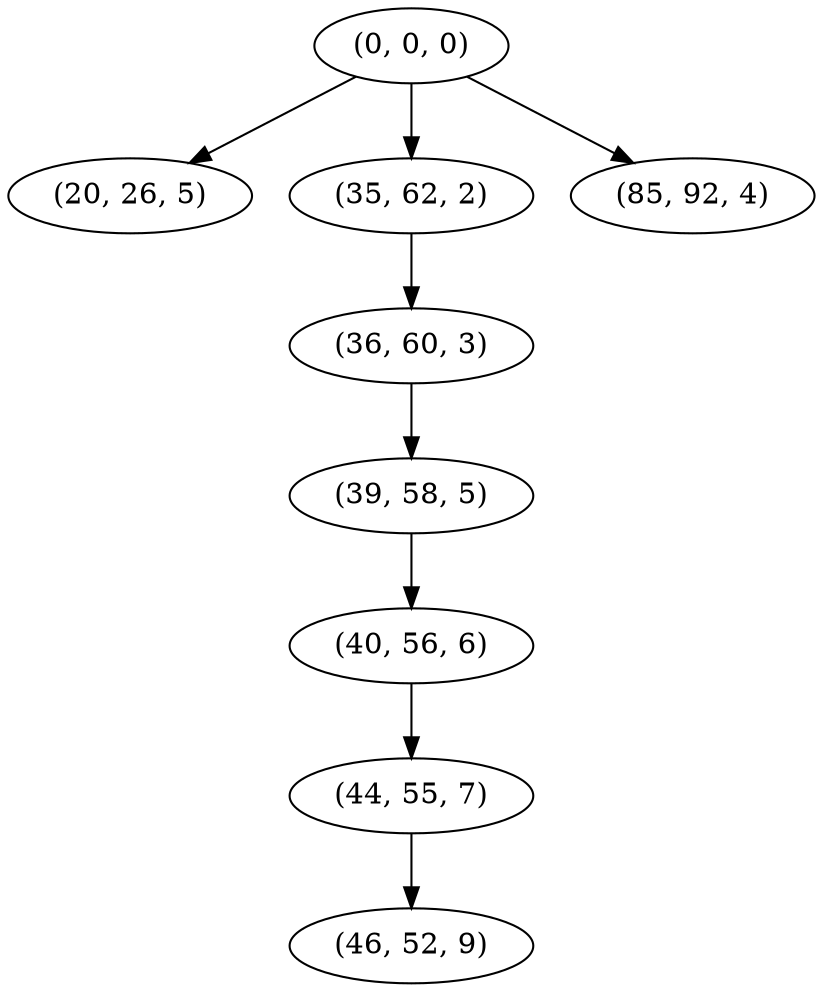 digraph tree {
    "(0, 0, 0)";
    "(20, 26, 5)";
    "(35, 62, 2)";
    "(36, 60, 3)";
    "(39, 58, 5)";
    "(40, 56, 6)";
    "(44, 55, 7)";
    "(46, 52, 9)";
    "(85, 92, 4)";
    "(0, 0, 0)" -> "(20, 26, 5)";
    "(0, 0, 0)" -> "(35, 62, 2)";
    "(0, 0, 0)" -> "(85, 92, 4)";
    "(35, 62, 2)" -> "(36, 60, 3)";
    "(36, 60, 3)" -> "(39, 58, 5)";
    "(39, 58, 5)" -> "(40, 56, 6)";
    "(40, 56, 6)" -> "(44, 55, 7)";
    "(44, 55, 7)" -> "(46, 52, 9)";
}
